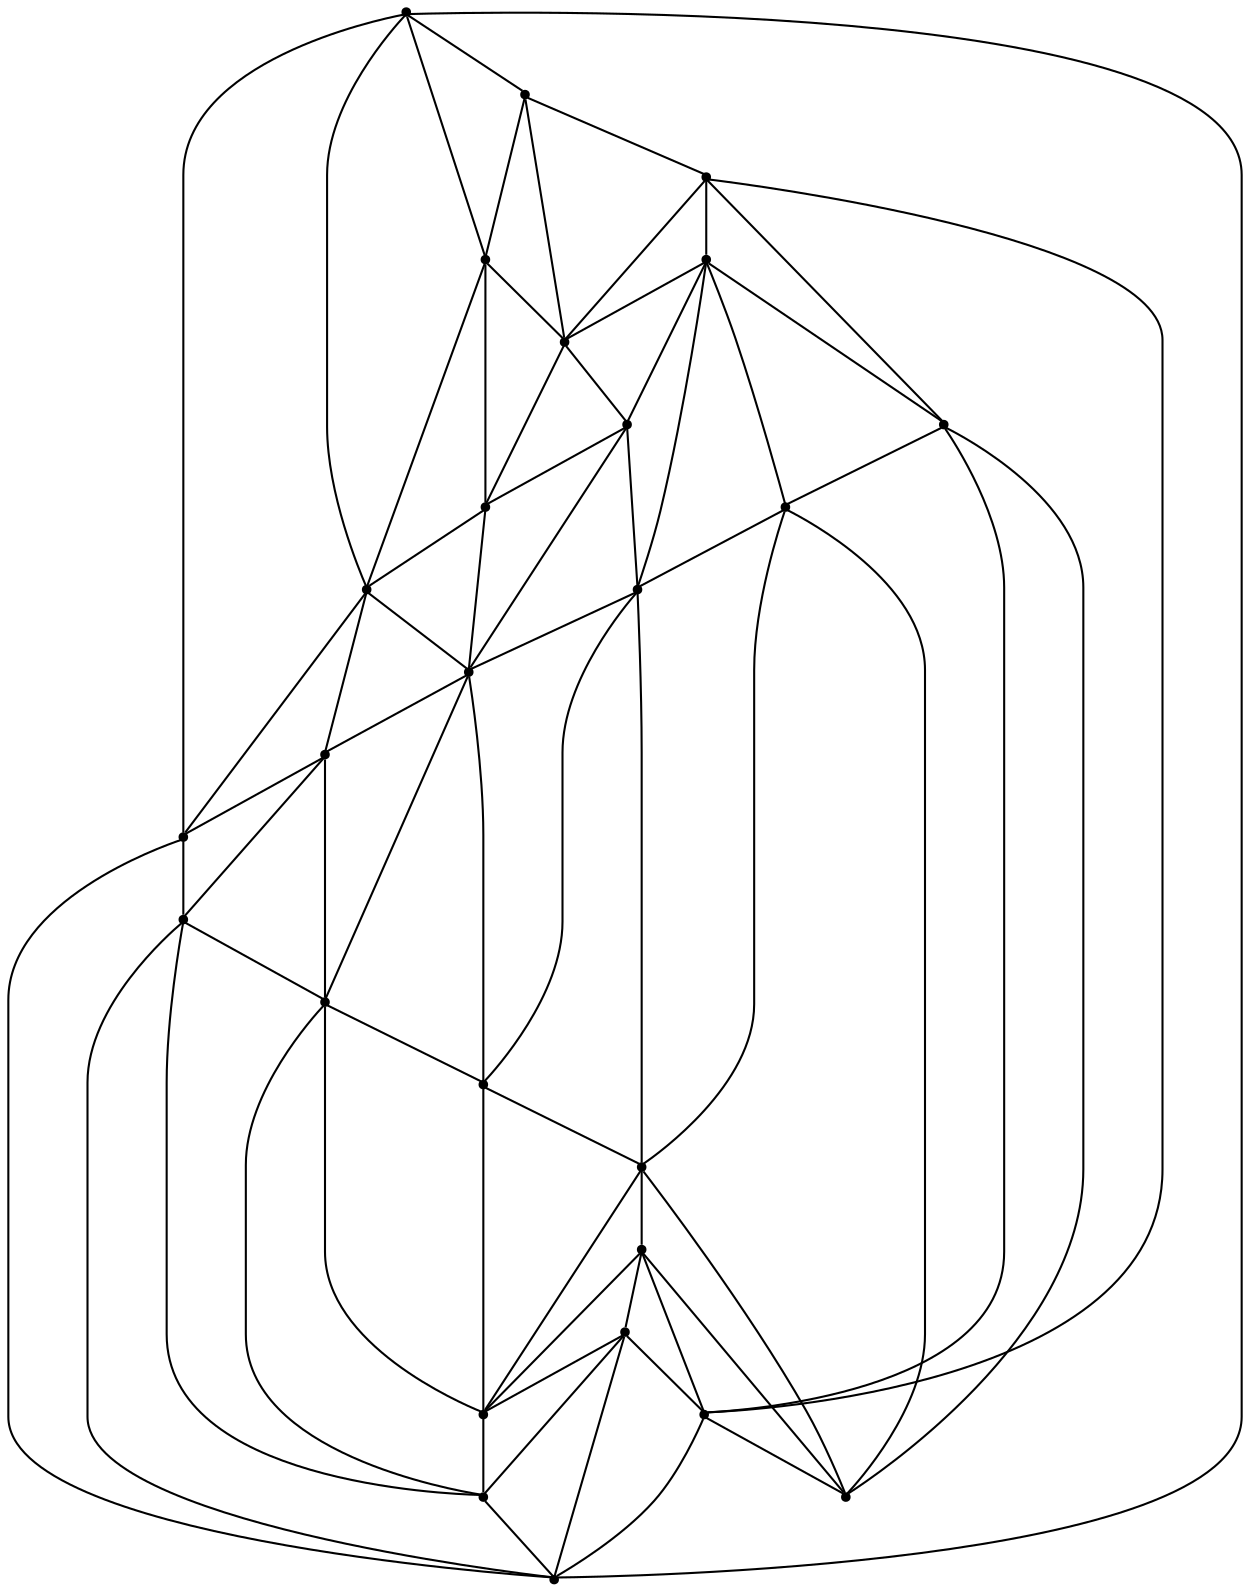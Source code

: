 graph {
  node [shape=point,comment="{\"directed\":false,\"doi\":\"10.1007/978-3-031-49275-4_8\",\"figure\":\"7\"}"]

  v0 [pos="815.745590250892,620.3208322117804"]
  v1 [pos="575.7906899975384,785.2867511617304"]
  v2 [pos="740.7586307385509,335.3789017442216"]
  v3 [pos="733.353314378706,515.5680828481378"]
  v4 [pos="673.272878919943,432.8598959580213"]
  v5 [pos="713.5792877156067,605.3227974729557"]
  v6 [pos="673.272878919943,505.9706734121904"]
  v7 [pos="631.0911840979502,552.8360346509069"]
  v8 [pos="650.7776495098794,680.3089015582232"]
  v9 [pos="628.2823565113985,462.8518958268146"]
  v10 [pos="538.2972340870245,710.3006470764628"]
  v11 [pos="590.7889085494367,500.34494786944833"]
  v12 [pos="605.787127101335,395.3669710906644"]
  v13 [pos="605.787127101335,635.3188669506052"]
  v14 [pos="500.8078875780043,507.8460000432889"]
  v15 [pos="560.7966046927905,440.35687852300555"]
  v16 [pos="335.83578179563267,620.3208322117804"]
  v17 [pos="553.295460587475,575.3307976041624"]
  v18 [pos="538.2972340870245,657.8138842544142"]
  v19 [pos="500.80788757800434,372.8719537868552"]
  v20 [pos="410.82274130797384,335.3789017442216"]
  v21 [pos="463.3144396160426,432.8598959580214"]
  v22 [pos="481.12142216607504,575.3307976041624"]
  v23 [pos="433.31797071803726,500.34494786944833"]
  v24 [pos="447.3785462567711,630.6306775481356"]
  v25 [pos="395.51611893024074,546.168234890396"]

  v0 -- v1 [id="-1",pos="815.745590250892,620.3208322117804 575.7906899975384,785.2867511617304 575.7906899975384,785.2867511617304 575.7906899975384,785.2867511617304"]
  v2 -- v0 [id="-2",pos="740.7586307385509,335.3789017442216 815.745590250892,620.3208322117804 815.745590250892,620.3208322117804 815.745590250892,620.3208322117804"]
  v3 -- v0 [id="-3",pos="733.353314378706,515.5680828481378 815.745590250892,620.3208322117804 815.745590250892,620.3208322117804 815.745590250892,620.3208322117804"]
  v3 -- v4 [id="-4",pos="733.353314378706,515.5680828481378 673.272878919943,432.8598959580213 673.272878919943,432.8598959580213 673.272878919943,432.8598959580213"]
  v3 -- v2 [id="-5",pos="733.353314378706,515.5680828481378 740.7586307385509,335.3789017442216 740.7586307385509,335.3789017442216 740.7586307385509,335.3789017442216"]
  v5 -- v6 [id="-6",pos="713.5792877156067,605.3227974729557 673.272878919943,505.9706734121904 673.272878919943,505.9706734121904 673.272878919943,505.9706734121904"]
  v5 -- v3 [id="-7",pos="713.5792877156067,605.3227974729557 733.353314378706,515.5680828481378 733.353314378706,515.5680828481378 733.353314378706,515.5680828481378"]
  v5 -- v7 [id="-8",pos="713.5792877156067,605.3227974729557 631.0911840979502,552.8360346509069 631.0911840979502,552.8360346509069 631.0911840979502,552.8360346509069"]
  v5 -- v8 [id="-9",pos="713.5792877156067,605.3227974729557 650.7776495098794,680.3089015582232 650.7776495098794,680.3089015582232 650.7776495098794,680.3089015582232"]
  v5 -- v0 [id="-10",pos="713.5792877156067,605.3227974729557 815.745590250892,620.3208322117804 815.745590250892,620.3208322117804 815.745590250892,620.3208322117804"]
  v16 -- v25 [id="-11",pos="335.83578179563267,620.3208322117804 395.51611893024074,546.168234890396 395.51611893024074,546.168234890396 395.51611893024074,546.168234890396"]
  v16 -- v20 [id="-12",pos="335.83578179563267,620.3208322117804 410.82274130797384,335.3789017442216 410.82274130797384,335.3789017442216 410.82274130797384,335.3789017442216"]
  v16 -- v24 [id="-13",pos="335.83578179563267,620.3208322117804 447.3785462567711,630.6306775481356 447.3785462567711,630.6306775481356 447.3785462567711,630.6306775481356"]
  v16 -- v10 [id="-14",pos="335.83578179563267,620.3208322117804 538.2972340870245,710.3006470764628 538.2972340870245,710.3006470764628 538.2972340870245,710.3006470764628"]
  v4 -- v2 [id="-15",pos="673.272878919943,432.8598959580213 740.7586307385509,335.3789017442216 740.7586307385509,335.3789017442216 740.7586307385509,335.3789017442216"]
  v6 -- v4 [id="-16",pos="673.272878919943,505.9706734121904 673.272878919943,432.8598959580213 673.272878919943,432.8598959580213 673.272878919943,432.8598959580213"]
  v6 -- v3 [id="-17",pos="673.272878919943,505.9706734121904 733.353314378706,515.5680828481378 733.353314378706,515.5680828481378 733.353314378706,515.5680828481378"]
  v4 -- v9 [id="-18",pos="673.272878919943,432.8598959580213 628.2823565113985,462.8518958268146 628.2823565113985,462.8518958268146 628.2823565113985,462.8518958268146"]
  v8 -- v0 [id="-19",pos="650.7776495098794,680.3089015582232 815.745590250892,620.3208322117804 815.745590250892,620.3208322117804 815.745590250892,620.3208322117804"]
  v8 -- v10 [id="-20",pos="650.7776495098794,680.3089015582232 538.2972340870245,710.3006470764628 538.2972340870245,710.3006470764628 538.2972340870245,710.3006470764628"]
  v7 -- v11 [id="-21",pos="631.0911840979502,552.8360346509069 590.7889085494367,500.34494786944833 590.7889085494367,500.34494786944833 590.7889085494367,500.34494786944833"]
  v25 -- v23 [id="-22",pos="395.51611893024074,546.168234890396 433.31797071803726,500.34494786944833 433.31797071803726,500.34494786944833 433.31797071803726,500.34494786944833"]
  v25 -- v22 [id="-23",pos="395.51611893024074,546.168234890396 481.12142216607504,575.3307976041624 481.12142216607504,575.3307976041624 481.12142216607504,575.3307976041624"]
  v25 -- v20 [id="-24",pos="395.51611893024074,546.168234890396 410.82274130797384,335.3789017442216 410.82274130797384,335.3789017442216 410.82274130797384,335.3789017442216"]
  v7 -- v9 [id="-25",pos="631.0911840979502,552.8360346509069 628.2823565113985,462.8518958268146 628.2823565113985,462.8518958268146 628.2823565113985,462.8518958268146"]
  v7 -- v6 [id="-26",pos="631.0911840979502,552.8360346509069 673.272878919943,505.9706734121904 673.272878919943,505.9706734121904 673.272878919943,505.9706734121904"]
  v9 -- v6 [id="-27",pos="628.2823565113985,462.8518958268146 673.272878919943,505.9706734121904 673.272878919943,505.9706734121904 673.272878919943,505.9706734121904"]
  v9 -- v11 [id="-28",pos="628.2823565113985,462.8518958268146 590.7889085494367,500.34494786944833 590.7889085494367,500.34494786944833 590.7889085494367,500.34494786944833"]
  v9 -- v12 [id="-29",pos="628.2823565113985,462.8518958268146 605.787127101335,395.3669710906644 605.787127101335,395.3669710906644 605.787127101335,395.3669710906644"]
  v13 -- v5 [id="-30",pos="605.787127101335,635.3188669506052 713.5792877156067,605.3227974729557 713.5792877156067,605.3227974729557 713.5792877156067,605.3227974729557"]
  v12 -- v4 [id="-31",pos="605.787127101335,395.3669710906644 673.272878919943,432.8598959580213 673.272878919943,432.8598959580213 673.272878919943,432.8598959580213"]
  v12 -- v2 [id="-32",pos="605.787127101335,395.3669710906644 740.7586307385509,335.3789017442216 740.7586307385509,335.3789017442216 740.7586307385509,335.3789017442216"]
  v13 -- v7 [id="-33",pos="605.787127101335,635.3188669506052 631.0911840979502,552.8360346509069 631.0911840979502,552.8360346509069 631.0911840979502,552.8360346509069"]
  v13 -- v8 [id="-34",pos="605.787127101335,635.3188669506052 650.7776495098794,680.3089015582232 650.7776495098794,680.3089015582232 650.7776495098794,680.3089015582232"]
  v13 -- v10 [id="-35",pos="605.787127101335,635.3188669506052 538.2972340870245,710.3006470764628 538.2972340870245,710.3006470764628 538.2972340870245,710.3006470764628"]
  v11 -- v14 [id="-36",pos="590.7889085494367,500.34494786944833 500.8078875780043,507.8460000432889 500.8078875780043,507.8460000432889 500.8078875780043,507.8460000432889"]
  v11 -- v15 [id="-37",pos="590.7889085494367,500.34494786944833 560.7966046927905,440.35687852300555 560.7966046927905,440.35687852300555 560.7966046927905,440.35687852300555"]
  v1 -- v8 [id="-38",pos="575.7906899975384,785.2867511617304 650.7776495098794,680.3089015582232 650.7776495098794,680.3089015582232 650.7776495098794,680.3089015582232"]
  v1 -- v16 [id="-39",pos="575.7906899975384,785.2867511617304 335.83578179563267,620.3208322117804 335.83578179563267,620.3208322117804 335.83578179563267,620.3208322117804"]
  v15 -- v12 [id="-40",pos="560.7966046927905,440.35687852300555 605.787127101335,395.3669710906644 605.787127101335,395.3669710906644 605.787127101335,395.3669710906644"]
  v15 -- v14 [id="-41",pos="560.7966046927905,440.35687852300555 500.8078875780043,507.8460000432889 500.8078875780043,507.8460000432889 500.8078875780043,507.8460000432889"]
  v15 -- v9 [id="-42",pos="560.7966046927905,440.35687852300555 628.2823565113985,462.8518958268146 628.2823565113985,462.8518958268146 628.2823565113985,462.8518958268146"]
  v17 -- v11 [id="-43",pos="553.295460587475,575.3307976041624 590.7889085494367,500.34494786944833 590.7889085494367,500.34494786944833 590.7889085494367,500.34494786944833"]
  v17 -- v14 [id="-44",pos="553.295460587475,575.3307976041624 500.8078875780043,507.8460000432889 500.8078875780043,507.8460000432889 500.8078875780043,507.8460000432889"]
  v17 -- v7 [id="-45",pos="553.295460587475,575.3307976041624 631.0911840979502,552.8360346509069 631.0911840979502,552.8360346509069 631.0911840979502,552.8360346509069"]
  v20 -- v23 [id="-46",pos="410.82274130797384,335.3789017442216 433.31797071803726,500.34494786944833 433.31797071803726,500.34494786944833 433.31797071803726,500.34494786944833"]
  v20 -- v2 [id="-47",pos="410.82274130797384,335.3789017442216 740.7586307385509,335.3789017442216 740.7586307385509,335.3789017442216 740.7586307385509,335.3789017442216"]
  v18 -- v7 [id="-48",pos="538.2972340870245,657.8138842544142 631.0911840979502,552.8360346509069 631.0911840979502,552.8360346509069 631.0911840979502,552.8360346509069"]
  v18 -- v17 [id="-49",pos="538.2972340870245,657.8138842544142 553.295460587475,575.3307976041624 553.295460587475,575.3307976041624 553.295460587475,575.3307976041624"]
  v10 -- v1 [id="-50",pos="538.2972340870245,710.3006470764628 575.7906899975384,785.2867511617304 575.7906899975384,785.2867511617304 575.7906899975384,785.2867511617304"]
  v18 -- v13 [id="-51",pos="538.2972340870245,657.8138842544142 605.787127101335,635.3188669506052 605.787127101335,635.3188669506052 605.787127101335,635.3188669506052"]
  v10 -- v18 [id="-52",pos="538.2972340870245,710.3006470764628 538.2972340870245,657.8138842544142 538.2972340870245,657.8138842544142 538.2972340870245,657.8138842544142"]
  v19 -- v15 [id="-53",pos="500.80788757800434,372.8719537868552 560.7966046927905,440.35687852300555 560.7966046927905,440.35687852300555 560.7966046927905,440.35687852300555"]
  v19 -- v2 [id="-54",pos="500.80788757800434,372.8719537868552 740.7586307385509,335.3789017442216 740.7586307385509,335.3789017442216 740.7586307385509,335.3789017442216"]
  v19 -- v12 [id="-55",pos="500.80788757800434,372.8719537868552 605.787127101335,395.3669710906644 605.787127101335,395.3669710906644 605.787127101335,395.3669710906644"]
  v19 -- v20 [id="-56",pos="500.80788757800434,372.8719537868552 410.82274130797384,335.3789017442216 410.82274130797384,335.3789017442216 410.82274130797384,335.3789017442216"]
  v14 -- v21 [id="-57",pos="500.8078875780043,507.8460000432889 463.3144396160426,432.8598959580214 463.3144396160426,432.8598959580214 463.3144396160426,432.8598959580214"]
  v22 -- v17 [id="-58",pos="481.12142216607504,575.3307976041624 553.295460587475,575.3307976041624 553.295460587475,575.3307976041624 553.295460587475,575.3307976041624"]
  v22 -- v14 [id="-59",pos="481.12142216607504,575.3307976041624 500.8078875780043,507.8460000432889 500.8078875780043,507.8460000432889 500.8078875780043,507.8460000432889"]
  v22 -- v23 [id="-60",pos="481.12142216607504,575.3307976041624 433.31797071803726,500.34494786944833 433.31797071803726,500.34494786944833 433.31797071803726,500.34494786944833"]
  v21 -- v19 [id="-61",pos="463.3144396160426,432.8598959580214 500.80788757800434,372.8719537868552 500.80788757800434,372.8719537868552 500.80788757800434,372.8719537868552"]
  v23 -- v14 [id="-62",pos="433.31797071803726,500.34494786944833 500.8078875780043,507.8460000432889 500.8078875780043,507.8460000432889 500.8078875780043,507.8460000432889"]
  v21 -- v23 [id="-63",pos="463.3144396160426,432.8598959580214 433.31797071803726,500.34494786944833 433.31797071803726,500.34494786944833 433.31797071803726,500.34494786944833"]
  v21 -- v20 [id="-64",pos="463.3144396160426,432.8598959580214 410.82274130797384,335.3789017442216 410.82274130797384,335.3789017442216 410.82274130797384,335.3789017442216"]
  v21 -- v15 [id="-65",pos="463.3144396160426,432.8598959580214 560.7966046927905,440.35687852300555 560.7966046927905,440.35687852300555 560.7966046927905,440.35687852300555"]
  v24 -- v25 [id="-66",pos="447.3785462567711,630.6306775481356 395.51611893024074,546.168234890396 395.51611893024074,546.168234890396 395.51611893024074,546.168234890396"]
  v24 -- v10 [id="-67",pos="447.3785462567711,630.6306775481356 538.2972340870245,710.3006470764628 538.2972340870245,710.3006470764628 538.2972340870245,710.3006470764628"]
  v24 -- v17 [id="-68",pos="447.3785462567711,630.6306775481356 553.295460587475,575.3307976041624 553.295460587475,575.3307976041624 553.295460587475,575.3307976041624"]
  v24 -- v18 [id="-69",pos="447.3785462567711,630.6306775481356 538.2972340870245,657.8138842544142 538.2972340870245,657.8138842544142 538.2972340870245,657.8138842544142"]
  v24 -- v22 [id="-70",pos="447.3785462567711,630.6306775481356 481.12142216607504,575.3307976041624 481.12142216607504,575.3307976041624 481.12142216607504,575.3307976041624"]
}